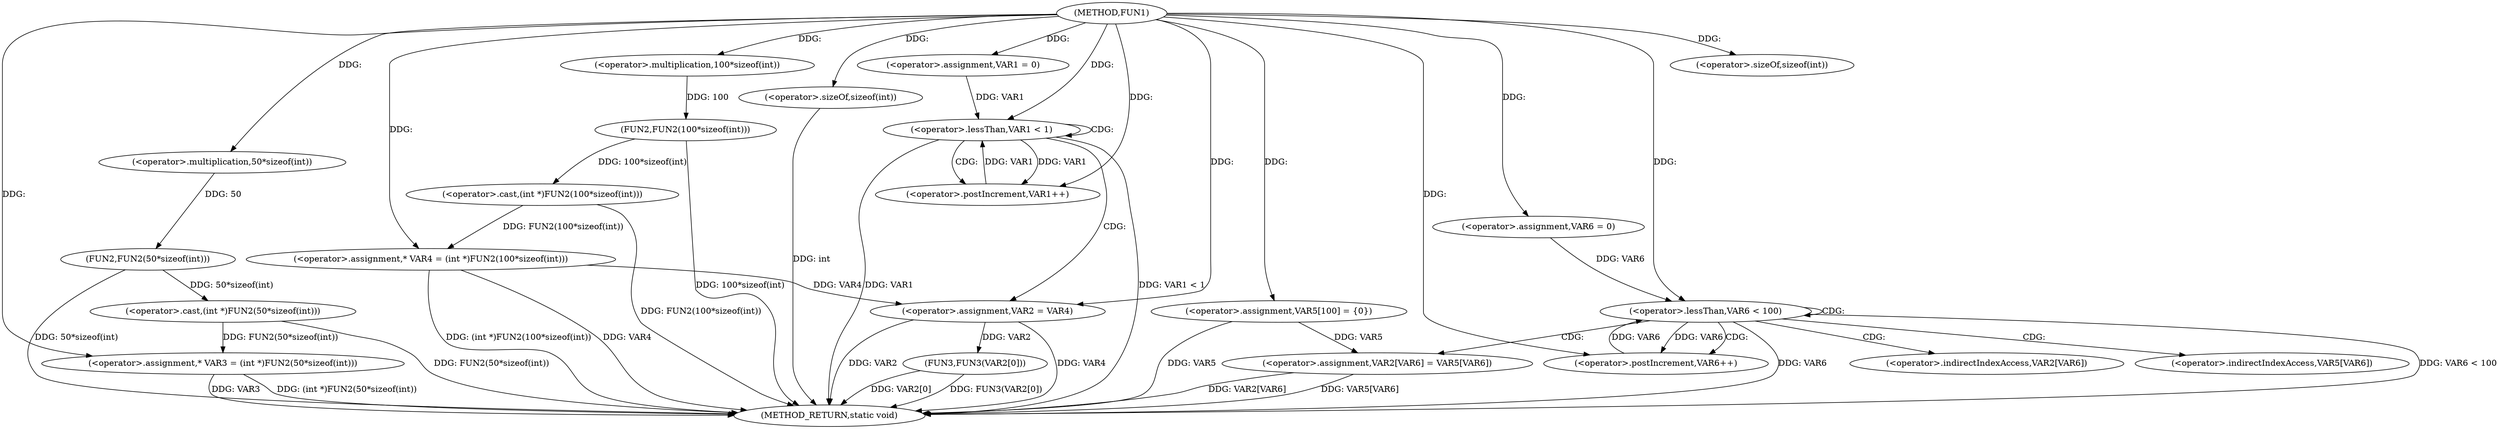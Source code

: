 digraph FUN1 {  
"1000100" [label = "(METHOD,FUN1)" ]
"1000164" [label = "(METHOD_RETURN,static void)" ]
"1000105" [label = "(<operator>.assignment,* VAR3 = (int *)FUN2(50*sizeof(int)))" ]
"1000107" [label = "(<operator>.cast,(int *)FUN2(50*sizeof(int)))" ]
"1000109" [label = "(FUN2,FUN2(50*sizeof(int)))" ]
"1000110" [label = "(<operator>.multiplication,50*sizeof(int))" ]
"1000112" [label = "(<operator>.sizeOf,sizeof(int))" ]
"1000115" [label = "(<operator>.assignment,* VAR4 = (int *)FUN2(100*sizeof(int)))" ]
"1000117" [label = "(<operator>.cast,(int *)FUN2(100*sizeof(int)))" ]
"1000119" [label = "(FUN2,FUN2(100*sizeof(int)))" ]
"1000120" [label = "(<operator>.multiplication,100*sizeof(int))" ]
"1000122" [label = "(<operator>.sizeOf,sizeof(int))" ]
"1000125" [label = "(<operator>.assignment,VAR1 = 0)" ]
"1000128" [label = "(<operator>.lessThan,VAR1 < 1)" ]
"1000131" [label = "(<operator>.postIncrement,VAR1++)" ]
"1000134" [label = "(<operator>.assignment,VAR2 = VAR4)" ]
"1000139" [label = "(<operator>.assignment,VAR5[100] = {0})" ]
"1000144" [label = "(<operator>.assignment,VAR6 = 0)" ]
"1000147" [label = "(<operator>.lessThan,VAR6 < 100)" ]
"1000150" [label = "(<operator>.postIncrement,VAR6++)" ]
"1000153" [label = "(<operator>.assignment,VAR2[VAR6] = VAR5[VAR6])" ]
"1000160" [label = "(FUN3,FUN3(VAR2[0]))" ]
"1000154" [label = "(<operator>.indirectIndexAccess,VAR2[VAR6])" ]
"1000157" [label = "(<operator>.indirectIndexAccess,VAR5[VAR6])" ]
  "1000115" -> "1000164"  [ label = "DDG: (int *)FUN2(100*sizeof(int))"] 
  "1000105" -> "1000164"  [ label = "DDG: (int *)FUN2(50*sizeof(int))"] 
  "1000153" -> "1000164"  [ label = "DDG: VAR5[VAR6]"] 
  "1000160" -> "1000164"  [ label = "DDG: FUN3(VAR2[0])"] 
  "1000139" -> "1000164"  [ label = "DDG: VAR5"] 
  "1000147" -> "1000164"  [ label = "DDG: VAR6"] 
  "1000153" -> "1000164"  [ label = "DDG: VAR2[VAR6]"] 
  "1000128" -> "1000164"  [ label = "DDG: VAR1 < 1"] 
  "1000117" -> "1000164"  [ label = "DDG: FUN2(100*sizeof(int))"] 
  "1000122" -> "1000164"  [ label = "DDG: int"] 
  "1000128" -> "1000164"  [ label = "DDG: VAR1"] 
  "1000134" -> "1000164"  [ label = "DDG: VAR2"] 
  "1000109" -> "1000164"  [ label = "DDG: 50*sizeof(int)"] 
  "1000119" -> "1000164"  [ label = "DDG: 100*sizeof(int)"] 
  "1000134" -> "1000164"  [ label = "DDG: VAR4"] 
  "1000147" -> "1000164"  [ label = "DDG: VAR6 < 100"] 
  "1000160" -> "1000164"  [ label = "DDG: VAR2[0]"] 
  "1000115" -> "1000164"  [ label = "DDG: VAR4"] 
  "1000105" -> "1000164"  [ label = "DDG: VAR3"] 
  "1000107" -> "1000164"  [ label = "DDG: FUN2(50*sizeof(int))"] 
  "1000107" -> "1000105"  [ label = "DDG: FUN2(50*sizeof(int))"] 
  "1000100" -> "1000105"  [ label = "DDG: "] 
  "1000109" -> "1000107"  [ label = "DDG: 50*sizeof(int)"] 
  "1000110" -> "1000109"  [ label = "DDG: 50"] 
  "1000100" -> "1000110"  [ label = "DDG: "] 
  "1000100" -> "1000112"  [ label = "DDG: "] 
  "1000117" -> "1000115"  [ label = "DDG: FUN2(100*sizeof(int))"] 
  "1000100" -> "1000115"  [ label = "DDG: "] 
  "1000119" -> "1000117"  [ label = "DDG: 100*sizeof(int)"] 
  "1000120" -> "1000119"  [ label = "DDG: 100"] 
  "1000100" -> "1000120"  [ label = "DDG: "] 
  "1000100" -> "1000122"  [ label = "DDG: "] 
  "1000100" -> "1000125"  [ label = "DDG: "] 
  "1000125" -> "1000128"  [ label = "DDG: VAR1"] 
  "1000131" -> "1000128"  [ label = "DDG: VAR1"] 
  "1000100" -> "1000128"  [ label = "DDG: "] 
  "1000128" -> "1000131"  [ label = "DDG: VAR1"] 
  "1000100" -> "1000131"  [ label = "DDG: "] 
  "1000115" -> "1000134"  [ label = "DDG: VAR4"] 
  "1000100" -> "1000134"  [ label = "DDG: "] 
  "1000100" -> "1000139"  [ label = "DDG: "] 
  "1000100" -> "1000144"  [ label = "DDG: "] 
  "1000150" -> "1000147"  [ label = "DDG: VAR6"] 
  "1000144" -> "1000147"  [ label = "DDG: VAR6"] 
  "1000100" -> "1000147"  [ label = "DDG: "] 
  "1000147" -> "1000150"  [ label = "DDG: VAR6"] 
  "1000100" -> "1000150"  [ label = "DDG: "] 
  "1000139" -> "1000153"  [ label = "DDG: VAR5"] 
  "1000134" -> "1000160"  [ label = "DDG: VAR2"] 
  "1000128" -> "1000128"  [ label = "CDG: "] 
  "1000128" -> "1000131"  [ label = "CDG: "] 
  "1000128" -> "1000134"  [ label = "CDG: "] 
  "1000147" -> "1000154"  [ label = "CDG: "] 
  "1000147" -> "1000147"  [ label = "CDG: "] 
  "1000147" -> "1000153"  [ label = "CDG: "] 
  "1000147" -> "1000150"  [ label = "CDG: "] 
  "1000147" -> "1000157"  [ label = "CDG: "] 
}

